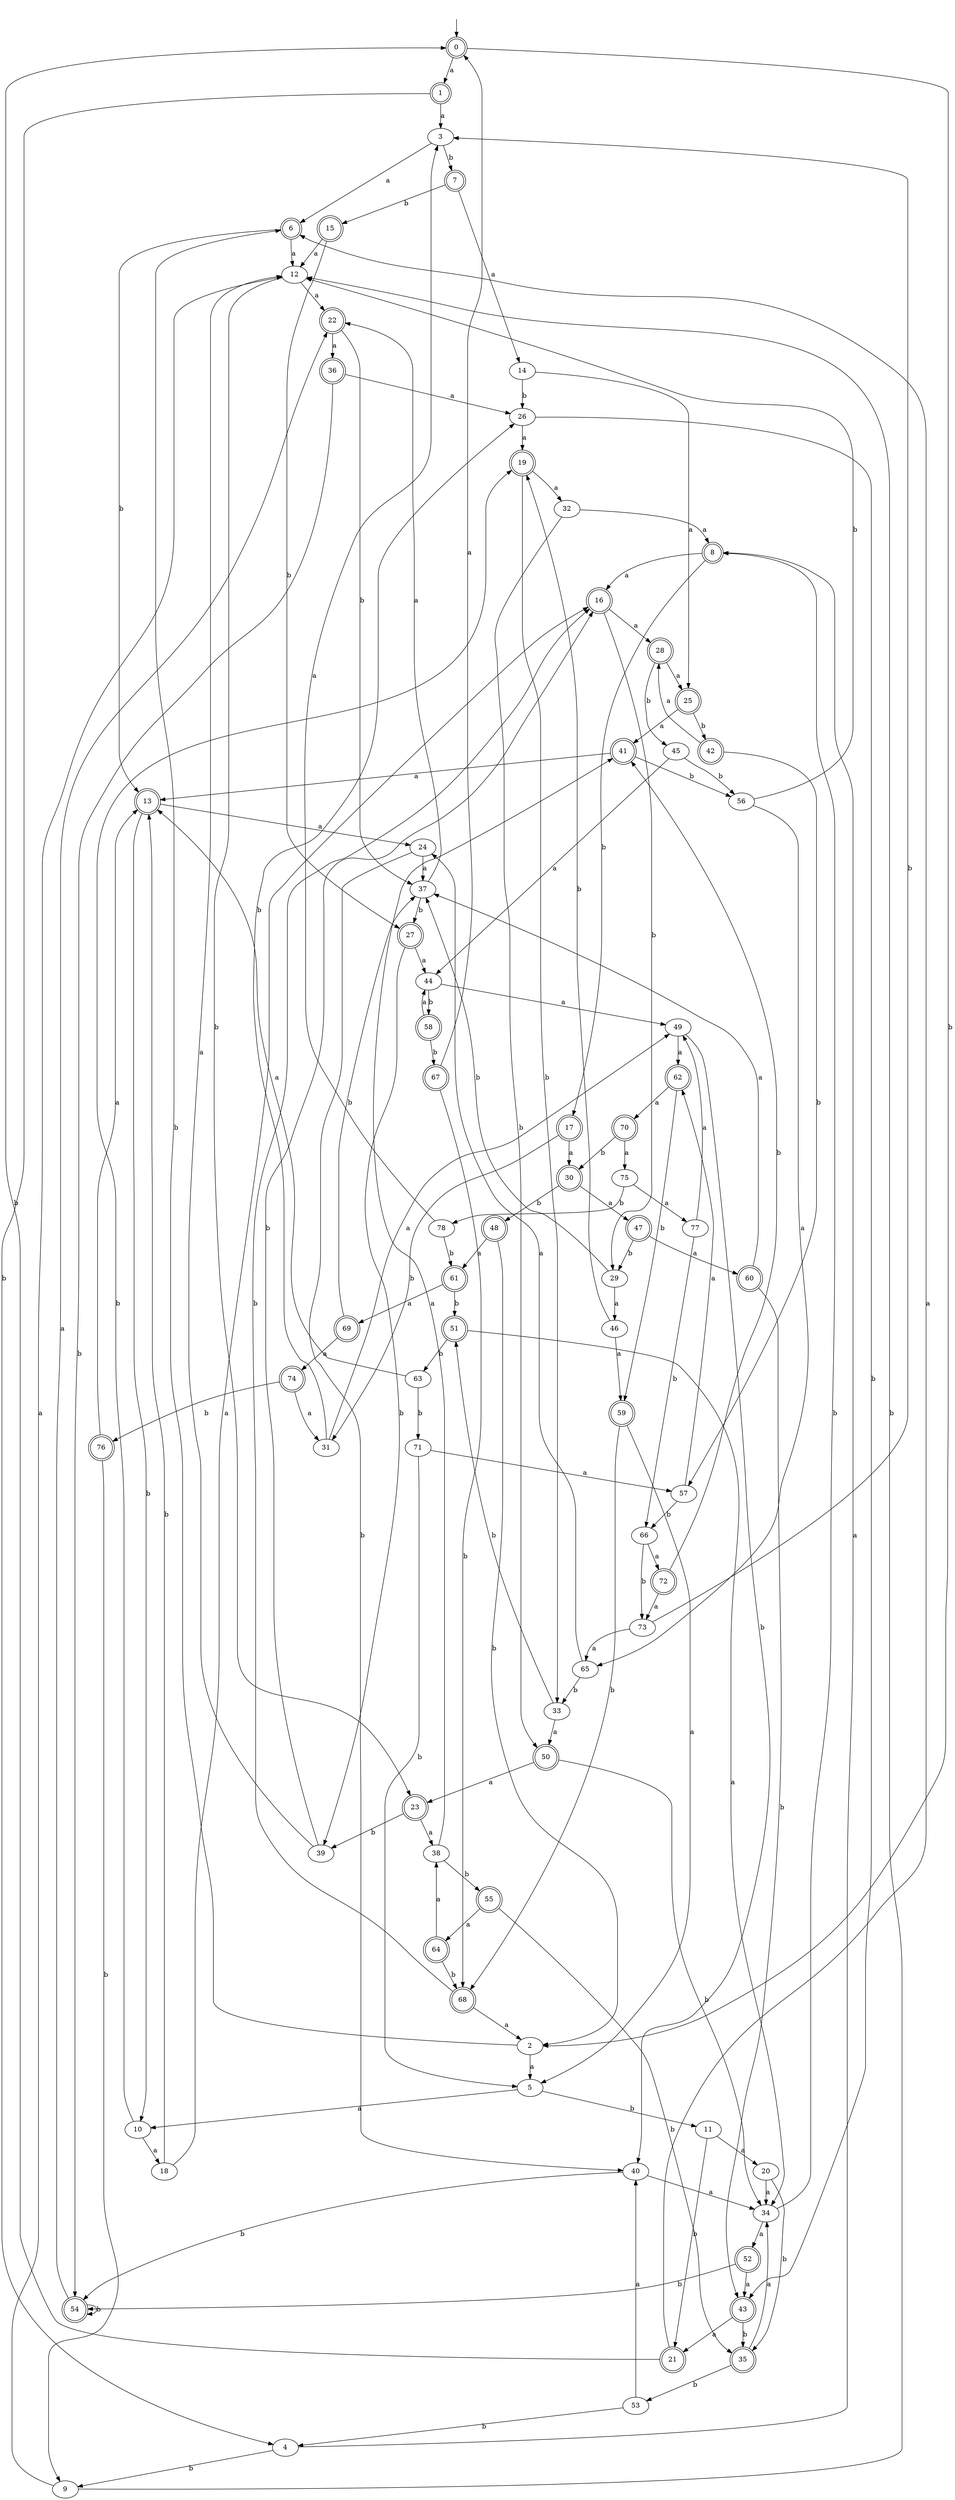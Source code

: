 digraph RandomDFA {
  __start0 [label="", shape=none];
  __start0 -> 0 [label=""];
  0 [shape=circle] [shape=doublecircle]
  0 -> 1 [label="a"]
  0 -> 2 [label="b"]
  1 [shape=doublecircle]
  1 -> 3 [label="a"]
  1 -> 4 [label="b"]
  2
  2 -> 5 [label="a"]
  2 -> 6 [label="b"]
  3
  3 -> 6 [label="a"]
  3 -> 7 [label="b"]
  4
  4 -> 8 [label="a"]
  4 -> 9 [label="b"]
  5
  5 -> 10 [label="a"]
  5 -> 11 [label="b"]
  6 [shape=doublecircle]
  6 -> 12 [label="a"]
  6 -> 13 [label="b"]
  7 [shape=doublecircle]
  7 -> 14 [label="a"]
  7 -> 15 [label="b"]
  8 [shape=doublecircle]
  8 -> 16 [label="a"]
  8 -> 17 [label="b"]
  9
  9 -> 12 [label="a"]
  9 -> 12 [label="b"]
  10
  10 -> 18 [label="a"]
  10 -> 19 [label="b"]
  11
  11 -> 20 [label="a"]
  11 -> 21 [label="b"]
  12
  12 -> 22 [label="a"]
  12 -> 23 [label="b"]
  13 [shape=doublecircle]
  13 -> 24 [label="a"]
  13 -> 10 [label="b"]
  14
  14 -> 25 [label="a"]
  14 -> 26 [label="b"]
  15 [shape=doublecircle]
  15 -> 12 [label="a"]
  15 -> 27 [label="b"]
  16 [shape=doublecircle]
  16 -> 28 [label="a"]
  16 -> 29 [label="b"]
  17 [shape=doublecircle]
  17 -> 30 [label="a"]
  17 -> 31 [label="b"]
  18
  18 -> 16 [label="a"]
  18 -> 13 [label="b"]
  19 [shape=doublecircle]
  19 -> 32 [label="a"]
  19 -> 33 [label="b"]
  20
  20 -> 34 [label="a"]
  20 -> 35 [label="b"]
  21 [shape=doublecircle]
  21 -> 6 [label="a"]
  21 -> 0 [label="b"]
  22 [shape=doublecircle]
  22 -> 36 [label="a"]
  22 -> 37 [label="b"]
  23 [shape=doublecircle]
  23 -> 38 [label="a"]
  23 -> 39 [label="b"]
  24
  24 -> 37 [label="a"]
  24 -> 40 [label="b"]
  25 [shape=doublecircle]
  25 -> 41 [label="a"]
  25 -> 42 [label="b"]
  26
  26 -> 19 [label="a"]
  26 -> 43 [label="b"]
  27 [shape=doublecircle]
  27 -> 44 [label="a"]
  27 -> 39 [label="b"]
  28 [shape=doublecircle]
  28 -> 25 [label="a"]
  28 -> 45 [label="b"]
  29
  29 -> 46 [label="a"]
  29 -> 37 [label="b"]
  30 [shape=doublecircle]
  30 -> 47 [label="a"]
  30 -> 48 [label="b"]
  31
  31 -> 49 [label="a"]
  31 -> 26 [label="b"]
  32
  32 -> 8 [label="a"]
  32 -> 50 [label="b"]
  33
  33 -> 50 [label="a"]
  33 -> 51 [label="b"]
  34
  34 -> 52 [label="a"]
  34 -> 8 [label="b"]
  35 [shape=doublecircle]
  35 -> 34 [label="a"]
  35 -> 53 [label="b"]
  36 [shape=doublecircle]
  36 -> 26 [label="a"]
  36 -> 54 [label="b"]
  37
  37 -> 22 [label="a"]
  37 -> 27 [label="b"]
  38
  38 -> 41 [label="a"]
  38 -> 55 [label="b"]
  39
  39 -> 12 [label="a"]
  39 -> 16 [label="b"]
  40
  40 -> 34 [label="a"]
  40 -> 54 [label="b"]
  41 [shape=doublecircle]
  41 -> 13 [label="a"]
  41 -> 56 [label="b"]
  42 [shape=doublecircle]
  42 -> 28 [label="a"]
  42 -> 57 [label="b"]
  43 [shape=doublecircle]
  43 -> 21 [label="a"]
  43 -> 35 [label="b"]
  44
  44 -> 49 [label="a"]
  44 -> 58 [label="b"]
  45
  45 -> 44 [label="a"]
  45 -> 56 [label="b"]
  46
  46 -> 59 [label="a"]
  46 -> 19 [label="b"]
  47 [shape=doublecircle]
  47 -> 60 [label="a"]
  47 -> 29 [label="b"]
  48 [shape=doublecircle]
  48 -> 61 [label="a"]
  48 -> 2 [label="b"]
  49
  49 -> 62 [label="a"]
  49 -> 40 [label="b"]
  50 [shape=doublecircle]
  50 -> 23 [label="a"]
  50 -> 34 [label="b"]
  51 [shape=doublecircle]
  51 -> 34 [label="a"]
  51 -> 63 [label="b"]
  52 [shape=doublecircle]
  52 -> 43 [label="a"]
  52 -> 54 [label="b"]
  53
  53 -> 40 [label="a"]
  53 -> 4 [label="b"]
  54 [shape=doublecircle]
  54 -> 22 [label="a"]
  54 -> 54 [label="b"]
  55 [shape=doublecircle]
  55 -> 64 [label="a"]
  55 -> 35 [label="b"]
  56
  56 -> 65 [label="a"]
  56 -> 12 [label="b"]
  57
  57 -> 62 [label="a"]
  57 -> 66 [label="b"]
  58 [shape=doublecircle]
  58 -> 44 [label="a"]
  58 -> 67 [label="b"]
  59 [shape=doublecircle]
  59 -> 5 [label="a"]
  59 -> 68 [label="b"]
  60 [shape=doublecircle]
  60 -> 37 [label="a"]
  60 -> 43 [label="b"]
  61 [shape=doublecircle]
  61 -> 69 [label="a"]
  61 -> 51 [label="b"]
  62 [shape=doublecircle]
  62 -> 70 [label="a"]
  62 -> 59 [label="b"]
  63
  63 -> 13 [label="a"]
  63 -> 71 [label="b"]
  64 [shape=doublecircle]
  64 -> 38 [label="a"]
  64 -> 68 [label="b"]
  65
  65 -> 24 [label="a"]
  65 -> 33 [label="b"]
  66
  66 -> 72 [label="a"]
  66 -> 73 [label="b"]
  67 [shape=doublecircle]
  67 -> 0 [label="a"]
  67 -> 68 [label="b"]
  68 [shape=doublecircle]
  68 -> 2 [label="a"]
  68 -> 16 [label="b"]
  69 [shape=doublecircle]
  69 -> 74 [label="a"]
  69 -> 37 [label="b"]
  70 [shape=doublecircle]
  70 -> 75 [label="a"]
  70 -> 30 [label="b"]
  71
  71 -> 57 [label="a"]
  71 -> 5 [label="b"]
  72 [shape=doublecircle]
  72 -> 73 [label="a"]
  72 -> 41 [label="b"]
  73
  73 -> 65 [label="a"]
  73 -> 3 [label="b"]
  74 [shape=doublecircle]
  74 -> 31 [label="a"]
  74 -> 76 [label="b"]
  75
  75 -> 77 [label="a"]
  75 -> 78 [label="b"]
  76 [shape=doublecircle]
  76 -> 13 [label="a"]
  76 -> 9 [label="b"]
  77
  77 -> 49 [label="a"]
  77 -> 66 [label="b"]
  78
  78 -> 3 [label="a"]
  78 -> 61 [label="b"]
}
